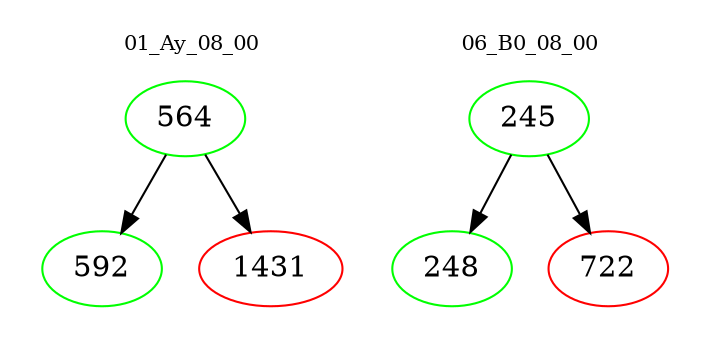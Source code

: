 digraph{
subgraph cluster_0 {
color = white
label = "01_Ay_08_00";
fontsize=10;
T0_564 [label="564", color="green"]
T0_564 -> T0_592 [color="black"]
T0_592 [label="592", color="green"]
T0_564 -> T0_1431 [color="black"]
T0_1431 [label="1431", color="red"]
}
subgraph cluster_1 {
color = white
label = "06_B0_08_00";
fontsize=10;
T1_245 [label="245", color="green"]
T1_245 -> T1_248 [color="black"]
T1_248 [label="248", color="green"]
T1_245 -> T1_722 [color="black"]
T1_722 [label="722", color="red"]
}
}
